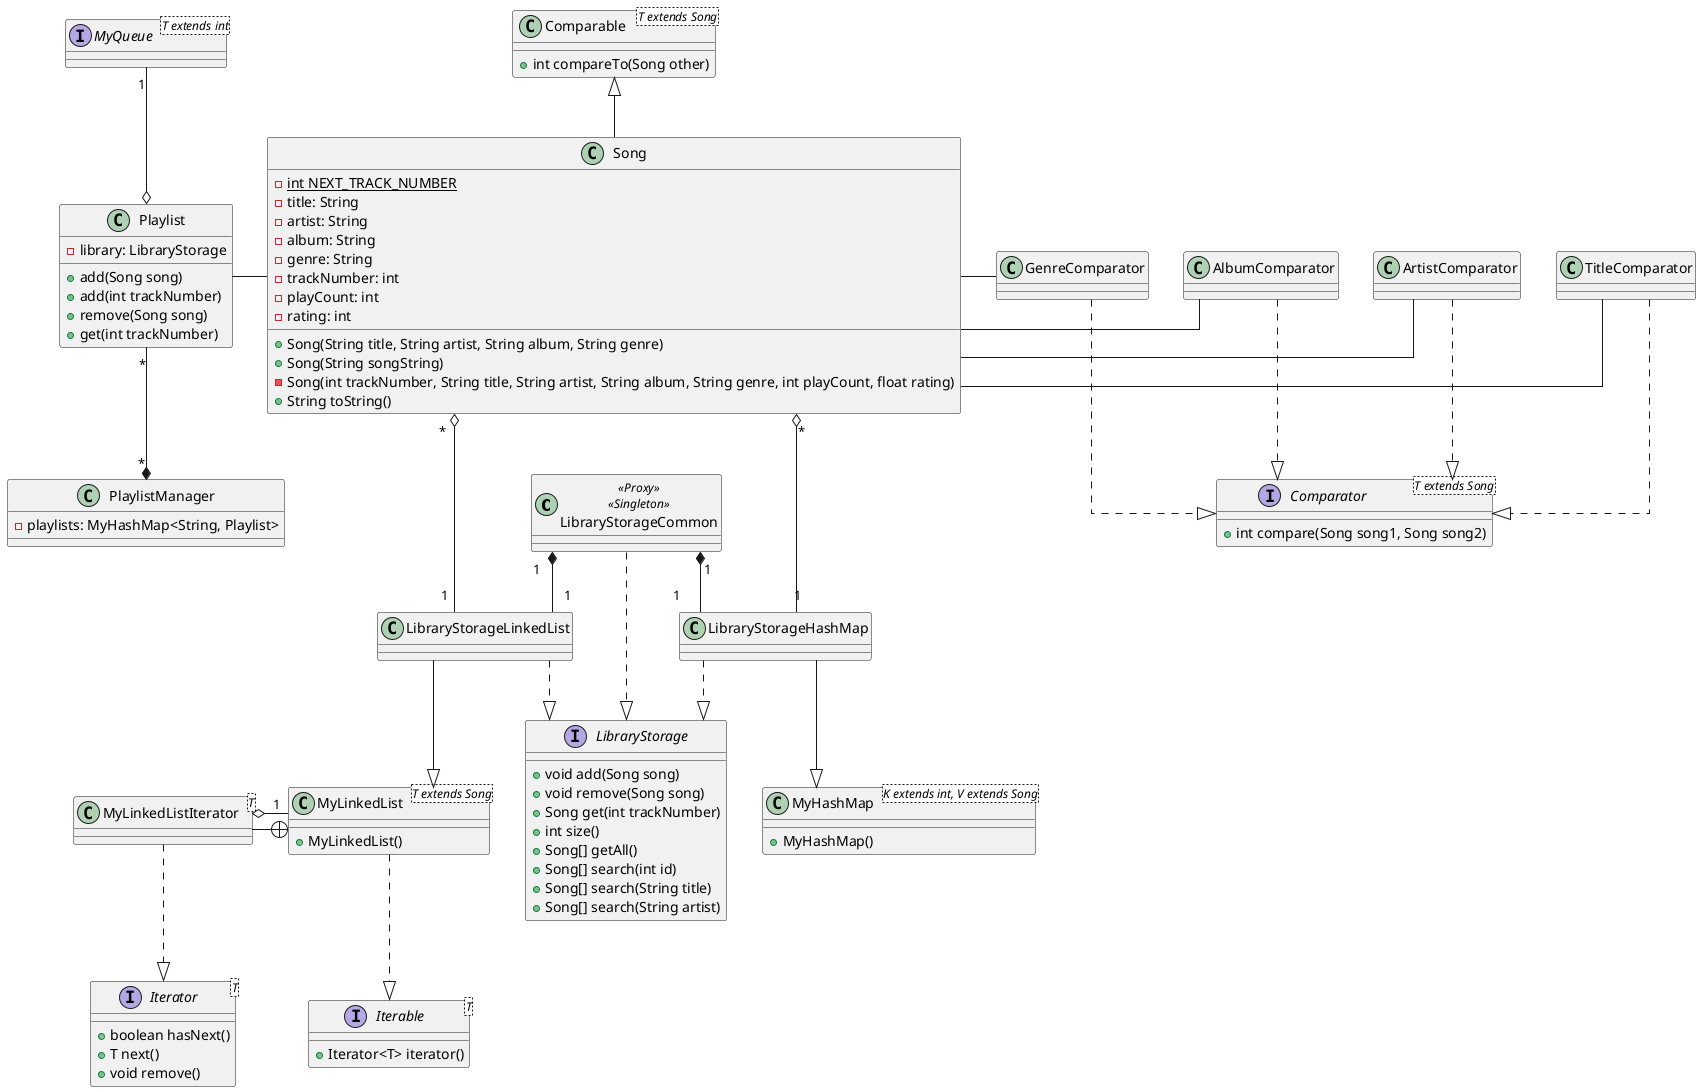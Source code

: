@startuml
skinparam linetype ortho

'Relationships
LibraryStorageCommon "1" *-- "1" LibraryStorageLinkedList
LibraryStorageCommon "1" *-- "1" LibraryStorageHashMap
LibraryStorageCommon ..|> LibraryStorage

'use MyHashMap
Playlist "*" --* "*" PlaylistManager
Playlist - Song
MyQueue "1" --o Playlist
'LibraryStorage "1" -o Playlist

LibraryStorageHashMap ..|> LibraryStorage
LibraryStorageHashMap --|> MyHashMap
Song "*" o--- "1" LibraryStorageHashMap

LibraryStorageLinkedList ..|> LibraryStorage
LibraryStorageLinkedList --|> MyLinkedList
Song "*" o--- "1" LibraryStorageLinkedList

MyLinkedListIterator o- "1" MyLinkedList
MyLinkedListIterator -+ MyLinkedList
MyLinkedListIterator ..|> Iterator
MyLinkedList ..|> Iterable

Comparable <|-- Song

TitleComparator ..|> Comparator
Song - TitleComparator
ArtistComparator ..|> Comparator
Song - ArtistComparator
AlbumComparator ..|> Comparator
Song - AlbumComparator
GenreComparator ..|> Comparator
Song - GenreComparator


class Comparable<T extends Song> {
    + int compareTo(Song other)
}

interface Comparator<T extends Song> {
    + int compare(Song song1, Song song2)
}

class LibraryStorageCommon <<Proxy>> <<Singleton>>

interface LibraryStorage {
    + void add(Song song)
    + void remove(Song song)
    + Song get(int trackNumber)
    + int size()
    + Song[] getAll()
    + Song[] search(int id)
    + Song[] search(String title)
    + Song[] search(String artist)
}

'Linked list
class LibraryStorageLinkedList

class MyLinkedList<T extends Song> {
    + MyLinkedList()
}

class MyLinkedListIterator<T>

interface Iterable<T> {
    + Iterator<T> iterator()
}

interface Iterator<T> {
    + boolean hasNext()
    + T next()
    + void remove()
}

'Hash map

class LibraryStorageHashMap

class MyHashMap<K extends int, V extends Song> {
    + MyHashMap()
}

'Song

class Song {
    - {static} int NEXT_TRACK_NUMBER
    - title: String
    - artist: String
    - album: String
    - genre: String
    - trackNumber: int
    - playCount: int
    - rating: int
    + Song(String title, String artist, String album, String genre)
    + Song(String songString)
    - Song(int trackNumber, String title, String artist, String album, String genre, int playCount, float rating)
    'trackNumber|album|artist|genre|title|playCount|rating
    + String toString()
}

'Playlists

class Playlist {
    - library: LibraryStorage
    'check it exists first, then add to queue
    + add(Song song)
    + add(int trackNumber)
    + remove(Song song)
    + get(int trackNumber)
}
class PlaylistManager {
    - playlists: MyHashMap<String, Playlist>
}

'Queue

interface MyQueue<T extends int> {
}

@enduml
